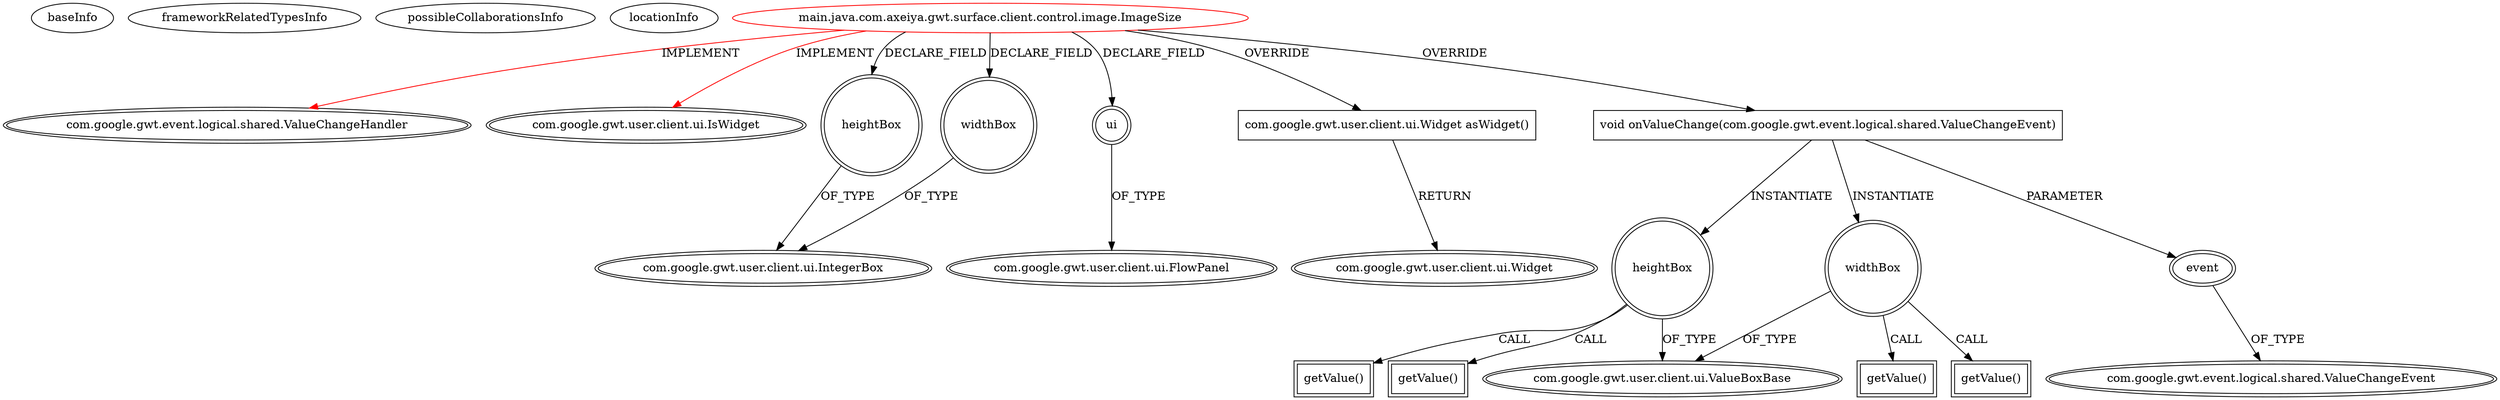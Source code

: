 digraph {
baseInfo[graphId=1206,category="extension_graph",isAnonymous=false,possibleRelation=false]
frameworkRelatedTypesInfo[0="com.google.gwt.event.logical.shared.ValueChangeHandler",1="com.google.gwt.user.client.ui.IsWidget"]
possibleCollaborationsInfo[]
locationInfo[projectName="dapicard-gwt-surface",filePath="/dapicard-gwt-surface/gwt-surface-master/gwt-surface/src/main/java/com/axeiya/gwt/surface/client/control/image/ImageSize.java",contextSignature="ImageSize",graphId="1206"]
0[label="main.java.com.axeiya.gwt.surface.client.control.image.ImageSize",vertexType="ROOT_CLIENT_CLASS_DECLARATION",isFrameworkType=false,color=red]
1[label="com.google.gwt.event.logical.shared.ValueChangeHandler",vertexType="FRAMEWORK_INTERFACE_TYPE",isFrameworkType=true,peripheries=2]
2[label="com.google.gwt.user.client.ui.IsWidget",vertexType="FRAMEWORK_INTERFACE_TYPE",isFrameworkType=true,peripheries=2]
3[label="heightBox",vertexType="FIELD_DECLARATION",isFrameworkType=true,peripheries=2,shape=circle]
4[label="com.google.gwt.user.client.ui.IntegerBox",vertexType="FRAMEWORK_CLASS_TYPE",isFrameworkType=true,peripheries=2]
5[label="ui",vertexType="FIELD_DECLARATION",isFrameworkType=true,peripheries=2,shape=circle]
6[label="com.google.gwt.user.client.ui.FlowPanel",vertexType="FRAMEWORK_CLASS_TYPE",isFrameworkType=true,peripheries=2]
7[label="widthBox",vertexType="FIELD_DECLARATION",isFrameworkType=true,peripheries=2,shape=circle]
9[label="com.google.gwt.user.client.ui.Widget asWidget()",vertexType="OVERRIDING_METHOD_DECLARATION",isFrameworkType=false,shape=box]
10[label="com.google.gwt.user.client.ui.Widget",vertexType="FRAMEWORK_CLASS_TYPE",isFrameworkType=true,peripheries=2]
11[label="void onValueChange(com.google.gwt.event.logical.shared.ValueChangeEvent)",vertexType="OVERRIDING_METHOD_DECLARATION",isFrameworkType=false,shape=box]
12[label="event",vertexType="PARAMETER_DECLARATION",isFrameworkType=true,peripheries=2]
13[label="com.google.gwt.event.logical.shared.ValueChangeEvent",vertexType="FRAMEWORK_CLASS_TYPE",isFrameworkType=true,peripheries=2]
14[label="widthBox",vertexType="VARIABLE_EXPRESION",isFrameworkType=true,peripheries=2,shape=circle]
16[label="com.google.gwt.user.client.ui.ValueBoxBase",vertexType="FRAMEWORK_CLASS_TYPE",isFrameworkType=true,peripheries=2]
15[label="getValue()",vertexType="INSIDE_CALL",isFrameworkType=true,peripheries=2,shape=box]
18[label="getValue()",vertexType="INSIDE_CALL",isFrameworkType=true,peripheries=2,shape=box]
19[label="heightBox",vertexType="VARIABLE_EXPRESION",isFrameworkType=true,peripheries=2,shape=circle]
20[label="getValue()",vertexType="INSIDE_CALL",isFrameworkType=true,peripheries=2,shape=box]
23[label="getValue()",vertexType="INSIDE_CALL",isFrameworkType=true,peripheries=2,shape=box]
0->1[label="IMPLEMENT",color=red]
0->2[label="IMPLEMENT",color=red]
0->3[label="DECLARE_FIELD"]
3->4[label="OF_TYPE"]
0->5[label="DECLARE_FIELD"]
5->6[label="OF_TYPE"]
0->7[label="DECLARE_FIELD"]
7->4[label="OF_TYPE"]
0->9[label="OVERRIDE"]
9->10[label="RETURN"]
0->11[label="OVERRIDE"]
12->13[label="OF_TYPE"]
11->12[label="PARAMETER"]
11->14[label="INSTANTIATE"]
14->16[label="OF_TYPE"]
14->15[label="CALL"]
14->18[label="CALL"]
11->19[label="INSTANTIATE"]
19->16[label="OF_TYPE"]
19->20[label="CALL"]
19->23[label="CALL"]
}

